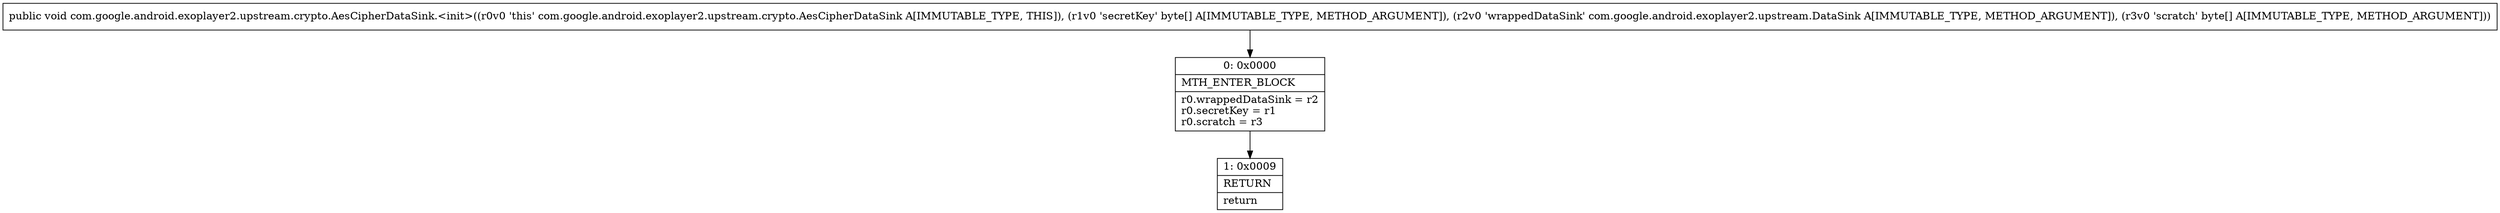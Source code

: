 digraph "CFG forcom.google.android.exoplayer2.upstream.crypto.AesCipherDataSink.\<init\>([BLcom\/google\/android\/exoplayer2\/upstream\/DataSink;[B)V" {
Node_0 [shape=record,label="{0\:\ 0x0000|MTH_ENTER_BLOCK\l|r0.wrappedDataSink = r2\lr0.secretKey = r1\lr0.scratch = r3\l}"];
Node_1 [shape=record,label="{1\:\ 0x0009|RETURN\l|return\l}"];
MethodNode[shape=record,label="{public void com.google.android.exoplayer2.upstream.crypto.AesCipherDataSink.\<init\>((r0v0 'this' com.google.android.exoplayer2.upstream.crypto.AesCipherDataSink A[IMMUTABLE_TYPE, THIS]), (r1v0 'secretKey' byte[] A[IMMUTABLE_TYPE, METHOD_ARGUMENT]), (r2v0 'wrappedDataSink' com.google.android.exoplayer2.upstream.DataSink A[IMMUTABLE_TYPE, METHOD_ARGUMENT]), (r3v0 'scratch' byte[] A[IMMUTABLE_TYPE, METHOD_ARGUMENT])) }"];
MethodNode -> Node_0;
Node_0 -> Node_1;
}

